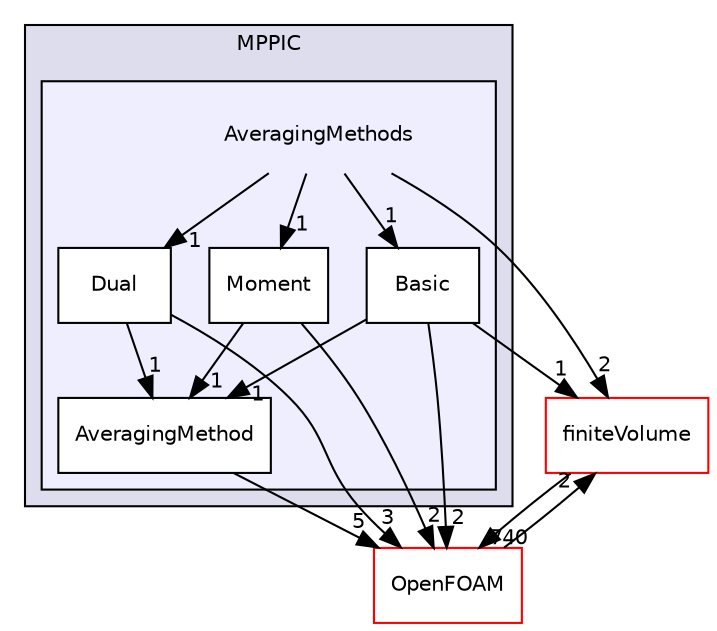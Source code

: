 digraph "src/lagrangian/intermediate/submodels/MPPIC/AveragingMethods" {
  bgcolor=transparent;
  compound=true
  node [ fontsize="10", fontname="Helvetica"];
  edge [ labelfontsize="10", labelfontname="Helvetica"];
  subgraph clusterdir_a5b7b518592fef4af5ad7ba70d45069c {
    graph [ bgcolor="#ddddee", pencolor="black", label="MPPIC" fontname="Helvetica", fontsize="10", URL="dir_a5b7b518592fef4af5ad7ba70d45069c.html"]
  subgraph clusterdir_fbd1c672053200686ab1ea737c0ac70f {
    graph [ bgcolor="#eeeeff", pencolor="black", label="" URL="dir_fbd1c672053200686ab1ea737c0ac70f.html"];
    dir_fbd1c672053200686ab1ea737c0ac70f [shape=plaintext label="AveragingMethods"];
    dir_44fe314bd3eabdc3f2842be49904b40c [shape=box label="AveragingMethod" color="black" fillcolor="white" style="filled" URL="dir_44fe314bd3eabdc3f2842be49904b40c.html"];
    dir_02a84b798d339fac25c67d6f53d95db5 [shape=box label="Basic" color="black" fillcolor="white" style="filled" URL="dir_02a84b798d339fac25c67d6f53d95db5.html"];
    dir_b443ca74b09eb82123f50e268812d510 [shape=box label="Dual" color="black" fillcolor="white" style="filled" URL="dir_b443ca74b09eb82123f50e268812d510.html"];
    dir_46600158898e5d0250b07068d33cf61e [shape=box label="Moment" color="black" fillcolor="white" style="filled" URL="dir_46600158898e5d0250b07068d33cf61e.html"];
  }
  }
  dir_9bd15774b555cf7259a6fa18f99fe99b [shape=box label="finiteVolume" color="red" URL="dir_9bd15774b555cf7259a6fa18f99fe99b.html"];
  dir_c5473ff19b20e6ec4dfe5c310b3778a8 [shape=box label="OpenFOAM" color="red" URL="dir_c5473ff19b20e6ec4dfe5c310b3778a8.html"];
  dir_44fe314bd3eabdc3f2842be49904b40c->dir_c5473ff19b20e6ec4dfe5c310b3778a8 [headlabel="5", labeldistance=1.5 headhref="dir_001623_001950.html"];
  dir_9bd15774b555cf7259a6fa18f99fe99b->dir_c5473ff19b20e6ec4dfe5c310b3778a8 [headlabel="740", labeldistance=1.5 headhref="dir_000892_001950.html"];
  dir_b443ca74b09eb82123f50e268812d510->dir_44fe314bd3eabdc3f2842be49904b40c [headlabel="1", labeldistance=1.5 headhref="dir_001625_001623.html"];
  dir_b443ca74b09eb82123f50e268812d510->dir_c5473ff19b20e6ec4dfe5c310b3778a8 [headlabel="3", labeldistance=1.5 headhref="dir_001625_001950.html"];
  dir_02a84b798d339fac25c67d6f53d95db5->dir_44fe314bd3eabdc3f2842be49904b40c [headlabel="1", labeldistance=1.5 headhref="dir_001624_001623.html"];
  dir_02a84b798d339fac25c67d6f53d95db5->dir_9bd15774b555cf7259a6fa18f99fe99b [headlabel="1", labeldistance=1.5 headhref="dir_001624_000892.html"];
  dir_02a84b798d339fac25c67d6f53d95db5->dir_c5473ff19b20e6ec4dfe5c310b3778a8 [headlabel="2", labeldistance=1.5 headhref="dir_001624_001950.html"];
  dir_c5473ff19b20e6ec4dfe5c310b3778a8->dir_9bd15774b555cf7259a6fa18f99fe99b [headlabel="2", labeldistance=1.5 headhref="dir_001950_000892.html"];
  dir_46600158898e5d0250b07068d33cf61e->dir_44fe314bd3eabdc3f2842be49904b40c [headlabel="1", labeldistance=1.5 headhref="dir_001626_001623.html"];
  dir_46600158898e5d0250b07068d33cf61e->dir_c5473ff19b20e6ec4dfe5c310b3778a8 [headlabel="2", labeldistance=1.5 headhref="dir_001626_001950.html"];
  dir_fbd1c672053200686ab1ea737c0ac70f->dir_9bd15774b555cf7259a6fa18f99fe99b [headlabel="2", labeldistance=1.5 headhref="dir_001622_000892.html"];
  dir_fbd1c672053200686ab1ea737c0ac70f->dir_b443ca74b09eb82123f50e268812d510 [headlabel="1", labeldistance=1.5 headhref="dir_001622_001625.html"];
  dir_fbd1c672053200686ab1ea737c0ac70f->dir_02a84b798d339fac25c67d6f53d95db5 [headlabel="1", labeldistance=1.5 headhref="dir_001622_001624.html"];
  dir_fbd1c672053200686ab1ea737c0ac70f->dir_46600158898e5d0250b07068d33cf61e [headlabel="1", labeldistance=1.5 headhref="dir_001622_001626.html"];
}
